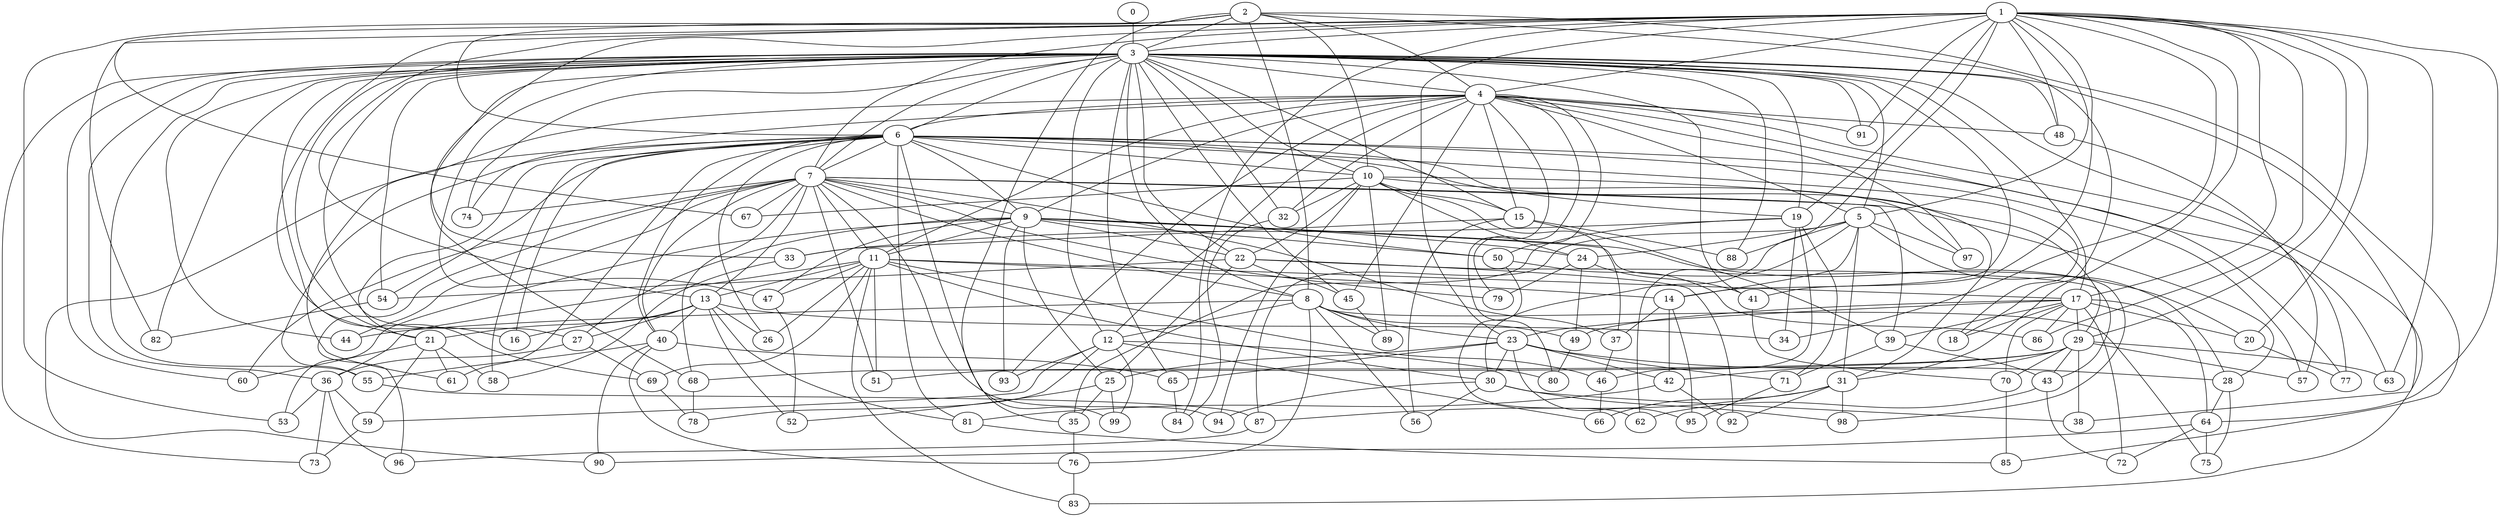 strict graph "barabasi_albert_graph(100,3)" {
0;
1;
2;
3;
4;
5;
6;
7;
8;
9;
10;
11;
12;
13;
14;
15;
16;
17;
18;
19;
20;
21;
22;
23;
24;
25;
26;
27;
28;
29;
30;
31;
32;
33;
34;
35;
36;
37;
38;
39;
40;
41;
42;
43;
44;
45;
46;
47;
48;
49;
50;
51;
52;
53;
54;
55;
56;
57;
58;
59;
60;
61;
62;
63;
64;
65;
66;
67;
68;
69;
70;
71;
72;
73;
74;
75;
76;
77;
78;
79;
80;
81;
82;
83;
84;
85;
86;
87;
88;
89;
90;
91;
92;
93;
94;
95;
96;
97;
98;
99;
0 -- 3  [is_available=True, prob="0.947020152683"];
1 -- 3  [is_available=True, prob="0.842608220078"];
1 -- 4  [is_available=True, prob="0.677324718923"];
1 -- 5  [is_available=True, prob="1.0"];
1 -- 7  [is_available=True, prob="0.430276349113"];
1 -- 13  [is_available=True, prob="0.148694009576"];
1 -- 17  [is_available=True, prob="0.6653979358"];
1 -- 19  [is_available=True, prob="0.923292675652"];
1 -- 20  [is_available=True, prob="0.814729789752"];
1 -- 23  [is_available=True, prob="0.0147897351892"];
1 -- 29  [is_available=True, prob="0.173606437277"];
1 -- 30  [is_available=True, prob="0.79549567368"];
1 -- 31  [is_available=True, prob="0.743603695853"];
1 -- 33  [is_available=True, prob="0.861311217743"];
1 -- 34  [is_available=True, prob="0.409847965717"];
1 -- 41  [is_available=True, prob="0.309202270873"];
1 -- 48  [is_available=True, prob="0.927369743642"];
1 -- 63  [is_available=True, prob="0.68109361569"];
1 -- 64  [is_available=True, prob="0.86728654632"];
1 -- 69  [is_available=True, prob="1.0"];
1 -- 82  [is_available=True, prob="0.435715990976"];
1 -- 84  [is_available=True, prob="0.120082776328"];
1 -- 86  [is_available=True, prob="0.25582009263"];
1 -- 91  [is_available=True, prob="0.337245421323"];
2 -- 67  [is_available=True, prob="0.263407200582"];
2 -- 3  [is_available=True, prob="1.0"];
2 -- 4  [is_available=True, prob="0.765060620076"];
2 -- 6  [is_available=True, prob="1.0"];
2 -- 8  [is_available=True, prob="0.0776373439558"];
2 -- 10  [is_available=True, prob="0.472228308692"];
2 -- 18  [is_available=True, prob="0.772565045499"];
2 -- 35  [is_available=True, prob="0.539846247329"];
2 -- 53  [is_available=True, prob="1.0"];
2 -- 85  [is_available=True, prob="0.050589162348"];
3 -- 4  [is_available=True, prob="1.0"];
3 -- 5  [is_available=True, prob="0.764365226153"];
3 -- 6  [is_available=True, prob="0.835650517685"];
3 -- 7  [is_available=True, prob="0.0339973307041"];
3 -- 8  [is_available=True, prob="1.0"];
3 -- 10  [is_available=True, prob="0.78813796078"];
3 -- 12  [is_available=True, prob="0.603040826319"];
3 -- 14  [is_available=True, prob="0.247146174285"];
3 -- 15  [is_available=True, prob="0.676931599377"];
3 -- 16  [is_available=True, prob="0.0646339549395"];
3 -- 17  [is_available=True, prob="1.0"];
3 -- 19  [is_available=True, prob="1.0"];
3 -- 21  [is_available=True, prob="0.310505830847"];
3 -- 22  [is_available=True, prob="0.56001910658"];
3 -- 27  [is_available=True, prob="0.731169943342"];
3 -- 32  [is_available=True, prob="0.104484627183"];
3 -- 36  [is_available=True, prob="0.48093861468"];
3 -- 38  [is_available=True, prob="0.191511895214"];
3 -- 41  [is_available=True, prob="1.0"];
3 -- 44  [is_available=True, prob="1.0"];
3 -- 45  [is_available=True, prob="0.253748789874"];
3 -- 47  [is_available=True, prob="1.0"];
3 -- 48  [is_available=True, prob="0.511471971231"];
3 -- 54  [is_available=True, prob="0.601063582995"];
3 -- 55  [is_available=True, prob="0.0735034973542"];
3 -- 60  [is_available=True, prob="1.0"];
3 -- 65  [is_available=True, prob="0.893007331073"];
3 -- 68  [is_available=True, prob="0.402368819966"];
3 -- 73  [is_available=True, prob="0.379217612682"];
3 -- 74  [is_available=True, prob="0.602509299512"];
3 -- 77  [is_available=True, prob="0.622915539584"];
3 -- 82  [is_available=True, prob="0.4644984335"];
3 -- 88  [is_available=True, prob="0.244671558929"];
3 -- 91  [is_available=True, prob="0.0731915853497"];
4 -- 5  [is_available=True, prob="0.745126600841"];
4 -- 6  [is_available=True, prob="0.652801915465"];
4 -- 9  [is_available=True, prob="0.949240172145"];
4 -- 11  [is_available=True, prob="0.979440053579"];
4 -- 12  [is_available=True, prob="0.0466208548827"];
4 -- 15  [is_available=True, prob="0.64614869913"];
4 -- 32  [is_available=True, prob="0.0542692616611"];
4 -- 45  [is_available=True, prob="0.533738243991"];
4 -- 48  [is_available=True, prob="0.328727462322"];
4 -- 50  [is_available=True, prob="1.0"];
4 -- 61  [is_available=True, prob="0.680811043166"];
4 -- 74  [is_available=True, prob="1.0"];
4 -- 77  [is_available=True, prob="0.0998593397779"];
4 -- 79  [is_available=True, prob="0.841021618467"];
4 -- 80  [is_available=True, prob="1.0"];
4 -- 83  [is_available=True, prob="0.422745351173"];
4 -- 91  [is_available=True, prob="1.0"];
4 -- 93  [is_available=True, prob="0.442646380274"];
4 -- 97  [is_available=True, prob="0.31200618694"];
5 -- 97  [is_available=True, prob="0.75709392168"];
5 -- 14  [is_available=True, prob="0.526731849515"];
5 -- 88  [is_available=True, prob="1.0"];
5 -- 87  [is_available=True, prob="1.0"];
5 -- 24  [is_available=True, prob="0.350652183951"];
5 -- 28  [is_available=True, prob="0.896668255796"];
5 -- 62  [is_available=True, prob="0.420438798654"];
5 -- 31  [is_available=True, prob="0.244348477788"];
6 -- 7  [is_available=True, prob="0.909585252504"];
6 -- 9  [is_available=True, prob="0.262017023641"];
6 -- 10  [is_available=True, prob="0.520936652025"];
6 -- 16  [is_available=True, prob="0.894668835315"];
6 -- 18  [is_available=True, prob="0.672387007643"];
6 -- 19  [is_available=True, prob="0.117870766491"];
6 -- 21  [is_available=True, prob="0.517986915693"];
6 -- 26  [is_available=True, prob="0.435816958894"];
6 -- 31  [is_available=True, prob="0.443942853878"];
6 -- 40  [is_available=True, prob="0.731864806914"];
6 -- 50  [is_available=True, prob="0.684076263861"];
6 -- 54  [is_available=True, prob="0.382410436504"];
6 -- 55  [is_available=True, prob="0.12505599395"];
6 -- 57  [is_available=True, prob="0.160506087989"];
6 -- 58  [is_available=True, prob="1.0"];
6 -- 61  [is_available=True, prob="0.875799187378"];
6 -- 63  [is_available=True, prob="0.205414718835"];
6 -- 81  [is_available=True, prob="1.0"];
6 -- 90  [is_available=True, prob="0.510400533337"];
6 -- 99  [is_available=True, prob="0.406568974157"];
7 -- 96  [is_available=True, prob="1.0"];
7 -- 67  [is_available=True, prob="0.531562158786"];
7 -- 68  [is_available=True, prob="1.0"];
7 -- 37  [is_available=True, prob="0.502385097695"];
7 -- 39  [is_available=True, prob="0.625476622782"];
7 -- 8  [is_available=True, prob="1.0"];
7 -- 9  [is_available=True, prob="0.717068823807"];
7 -- 74  [is_available=True, prob="0.0571126235976"];
7 -- 11  [is_available=True, prob="0.0976813280783"];
7 -- 44  [is_available=True, prob="1.0"];
7 -- 13  [is_available=True, prob="0.685785222934"];
7 -- 60  [is_available=True, prob="0.880717308068"];
7 -- 40  [is_available=True, prob="0.951681564248"];
7 -- 51  [is_available=True, prob="0.165937524692"];
7 -- 79  [is_available=True, prob="0.113914533956"];
7 -- 28  [is_available=True, prob="0.154707797387"];
7 -- 94  [is_available=True, prob="0.825851302331"];
8 -- 12  [is_available=True, prob="1.0"];
8 -- 75  [is_available=True, prob="0.136362432815"];
8 -- 44  [is_available=True, prob="0.000451772194097"];
8 -- 76  [is_available=True, prob="0.268782179209"];
8 -- 49  [is_available=True, prob="0.237877593264"];
8 -- 23  [is_available=True, prob="0.268496225539"];
8 -- 56  [is_available=True, prob="0.596113474851"];
8 -- 89  [is_available=True, prob="0.312774522379"];
9 -- 98  [is_available=True, prob="0.812871504124"];
9 -- 11  [is_available=True, prob="0.0361945060653"];
9 -- 47  [is_available=True, prob="0.717318021031"];
9 -- 50  [is_available=True, prob="0.022772493395"];
9 -- 20  [is_available=True, prob="1.0"];
9 -- 53  [is_available=True, prob="1.0"];
9 -- 22  [is_available=True, prob="0.714168922671"];
9 -- 24  [is_available=True, prob="0.0372109396903"];
9 -- 25  [is_available=True, prob="0.807082581957"];
9 -- 27  [is_available=True, prob="0.0317607490531"];
9 -- 93  [is_available=True, prob="0.311469854474"];
10 -- 32  [is_available=True, prob="0.506564444568"];
10 -- 97  [is_available=True, prob="0.65958621232"];
10 -- 37  [is_available=True, prob="0.463778208537"];
10 -- 15  [is_available=True, prob="0.887538981682"];
10 -- 67  [is_available=True, prob="1.0"];
10 -- 22  [is_available=True, prob="1.0"];
10 -- 24  [is_available=True, prob="0.313425002896"];
10 -- 89  [is_available=True, prob="0.512210314057"];
10 -- 29  [is_available=True, prob="0.540272704907"];
10 -- 94  [is_available=True, prob="0.44147845879"];
11 -- 83  [is_available=True, prob="1.0"];
11 -- 69  [is_available=True, prob="0.553602806509"];
11 -- 13  [is_available=True, prob="0.764441901472"];
11 -- 14  [is_available=True, prob="0.914052770166"];
11 -- 47  [is_available=True, prob="0.804058136311"];
11 -- 17  [is_available=True, prob="1.0"];
11 -- 51  [is_available=True, prob="0.466484183843"];
11 -- 46  [is_available=True, prob="0.0361875484728"];
11 -- 36  [is_available=True, prob="0.0838728187842"];
11 -- 26  [is_available=True, prob="0.51120762545"];
11 -- 30  [is_available=True, prob="0.0687317149326"];
12 -- 66  [is_available=True, prob="0.15436374928"];
12 -- 78  [is_available=True, prob="0.829833621095"];
12 -- 80  [is_available=True, prob="1.0"];
12 -- 99  [is_available=True, prob="0.920761064333"];
12 -- 59  [is_available=True, prob="1.0"];
12 -- 93  [is_available=True, prob="0.768402531317"];
13 -- 34  [is_available=True, prob="0.837141901973"];
13 -- 40  [is_available=True, prob="1.0"];
13 -- 16  [is_available=True, prob="0.684090126575"];
13 -- 81  [is_available=True, prob="0.674537921392"];
13 -- 52  [is_available=True, prob="0.847958113932"];
13 -- 21  [is_available=True, prob="0.787045862721"];
13 -- 26  [is_available=True, prob="0.204230281683"];
13 -- 27  [is_available=True, prob="0.463953952468"];
14 -- 42  [is_available=True, prob="0.846871015077"];
14 -- 37  [is_available=True, prob="0.000740356536019"];
14 -- 95  [is_available=True, prob="0.651615150465"];
15 -- 33  [is_available=True, prob="1.0"];
15 -- 39  [is_available=True, prob="1.0"];
15 -- 88  [is_available=True, prob="0.473253284558"];
15 -- 56  [is_available=True, prob="0.799238294968"];
17 -- 64  [is_available=True, prob="1.0"];
17 -- 70  [is_available=True, prob="1.0"];
17 -- 39  [is_available=True, prob="1.0"];
17 -- 72  [is_available=True, prob="0.451096526056"];
17 -- 49  [is_available=True, prob="0.768900836707"];
17 -- 18  [is_available=True, prob="0.631570168606"];
17 -- 20  [is_available=True, prob="0.896537001798"];
17 -- 86  [is_available=True, prob="0.718154099728"];
17 -- 23  [is_available=True, prob="0.282688386478"];
17 -- 29  [is_available=True, prob="0.488578949756"];
19 -- 34  [is_available=True, prob="1.0"];
19 -- 33  [is_available=True, prob="1.0"];
19 -- 71  [is_available=True, prob="0.11746769003"];
19 -- 46  [is_available=True, prob="0.263393340721"];
19 -- 35  [is_available=True, prob="0.519276006105"];
20 -- 77  [is_available=True, prob="0.863658830334"];
21 -- 58  [is_available=True, prob="0.313250258452"];
21 -- 59  [is_available=True, prob="0.527334593815"];
21 -- 60  [is_available=True, prob="0.624773373704"];
21 -- 61  [is_available=True, prob="1.0"];
22 -- 43  [is_available=True, prob="1.0"];
22 -- 45  [is_available=True, prob="1.0"];
22 -- 54  [is_available=True, prob="0.761625183483"];
22 -- 25  [is_available=True, prob="0.807014394865"];
22 -- 92  [is_available=True, prob="0.936563912665"];
23 -- 65  [is_available=True, prob="0.793492553315"];
23 -- 42  [is_available=True, prob="0.0142271024766"];
23 -- 71  [is_available=True, prob="0.826163459501"];
23 -- 25  [is_available=True, prob="0.801247609125"];
23 -- 28  [is_available=True, prob="0.533231454512"];
23 -- 30  [is_available=True, prob="0.624034264432"];
23 -- 95  [is_available=True, prob="0.500697854653"];
24 -- 79  [is_available=True, prob="1.0"];
24 -- 49  [is_available=True, prob="0.825927884878"];
24 -- 41  [is_available=True, prob="0.339921760295"];
25 -- 99  [is_available=True, prob="0.0697864778492"];
25 -- 35  [is_available=True, prob="0.096153179556"];
25 -- 52  [is_available=True, prob="0.756236485324"];
27 -- 36  [is_available=True, prob="0.933752999928"];
27 -- 69  [is_available=True, prob="1.0"];
28 -- 64  [is_available=True, prob="0.660936582192"];
28 -- 75  [is_available=True, prob="0.401846727321"];
29 -- 68  [is_available=True, prob="0.228070381477"];
29 -- 70  [is_available=True, prob="0.773663906258"];
29 -- 38  [is_available=True, prob="0.655404801823"];
29 -- 43  [is_available=True, prob="0.513307353508"];
29 -- 51  [is_available=True, prob="0.305681125"];
29 -- 57  [is_available=True, prob="0.274481498345"];
29 -- 42  [is_available=True, prob="0.983965416476"];
29 -- 63  [is_available=True, prob="0.0454718238593"];
30 -- 98  [is_available=True, prob="0.827080971238"];
30 -- 38  [is_available=True, prob="1.0"];
30 -- 56  [is_available=True, prob="0.0889389890765"];
30 -- 94  [is_available=True, prob="0.760470545478"];
31 -- 66  [is_available=True, prob="1.0"];
31 -- 98  [is_available=True, prob="1.0"];
31 -- 87  [is_available=True, prob="0.406293264401"];
31 -- 92  [is_available=True, prob="0.5318746362"];
32 -- 84  [is_available=True, prob="1.0"];
33 -- 58  [is_available=True, prob="1.0"];
35 -- 76  [is_available=True, prob="0.501452914566"];
36 -- 96  [is_available=True, prob="0.236575100615"];
36 -- 73  [is_available=True, prob="0.425796763064"];
36 -- 59  [is_available=True, prob="0.76569289307"];
36 -- 53  [is_available=True, prob="0.135440021156"];
37 -- 46  [is_available=True, prob="0.383915752607"];
39 -- 71  [is_available=True, prob="0.514124774653"];
39 -- 43  [is_available=True, prob="0.436356353548"];
40 -- 65  [is_available=True, prob="0.596064893024"];
40 -- 76  [is_available=True, prob="0.871317106778"];
40 -- 55  [is_available=True, prob="0.913184054963"];
40 -- 90  [is_available=True, prob="0.357419797718"];
41 -- 70  [is_available=True, prob="0.11512507796"];
42 -- 81  [is_available=True, prob="0.113015069791"];
42 -- 92  [is_available=True, prob="0.811832332057"];
43 -- 72  [is_available=True, prob="0.408551137335"];
43 -- 62  [is_available=True, prob="0.954935340257"];
45 -- 89  [is_available=True, prob="0.240336957845"];
46 -- 66  [is_available=True, prob="1.0"];
47 -- 52  [is_available=True, prob="0.0264032799258"];
48 -- 57  [is_available=True, prob="1.0"];
49 -- 80  [is_available=True, prob="1.0"];
50 -- 86  [is_available=True, prob="1.0"];
50 -- 62  [is_available=True, prob="0.784902436298"];
54 -- 82  [is_available=True, prob="0.461577431139"];
55 -- 87  [is_available=True, prob="0.437049295579"];
59 -- 73  [is_available=True, prob="0.999268386803"];
64 -- 72  [is_available=True, prob="0.403707023966"];
64 -- 75  [is_available=True, prob="0.479467344455"];
64 -- 90  [is_available=True, prob="0.235239073936"];
65 -- 84  [is_available=True, prob="0.92901051482"];
68 -- 78  [is_available=True, prob="1.0"];
69 -- 78  [is_available=True, prob="0.164434410575"];
70 -- 85  [is_available=True, prob="0.96147541514"];
71 -- 95  [is_available=True, prob="0.564127208238"];
76 -- 83  [is_available=True, prob="0.93753435693"];
81 -- 85  [is_available=True, prob="0.274992186943"];
87 -- 96  [is_available=True, prob="0.907587386293"];
}

